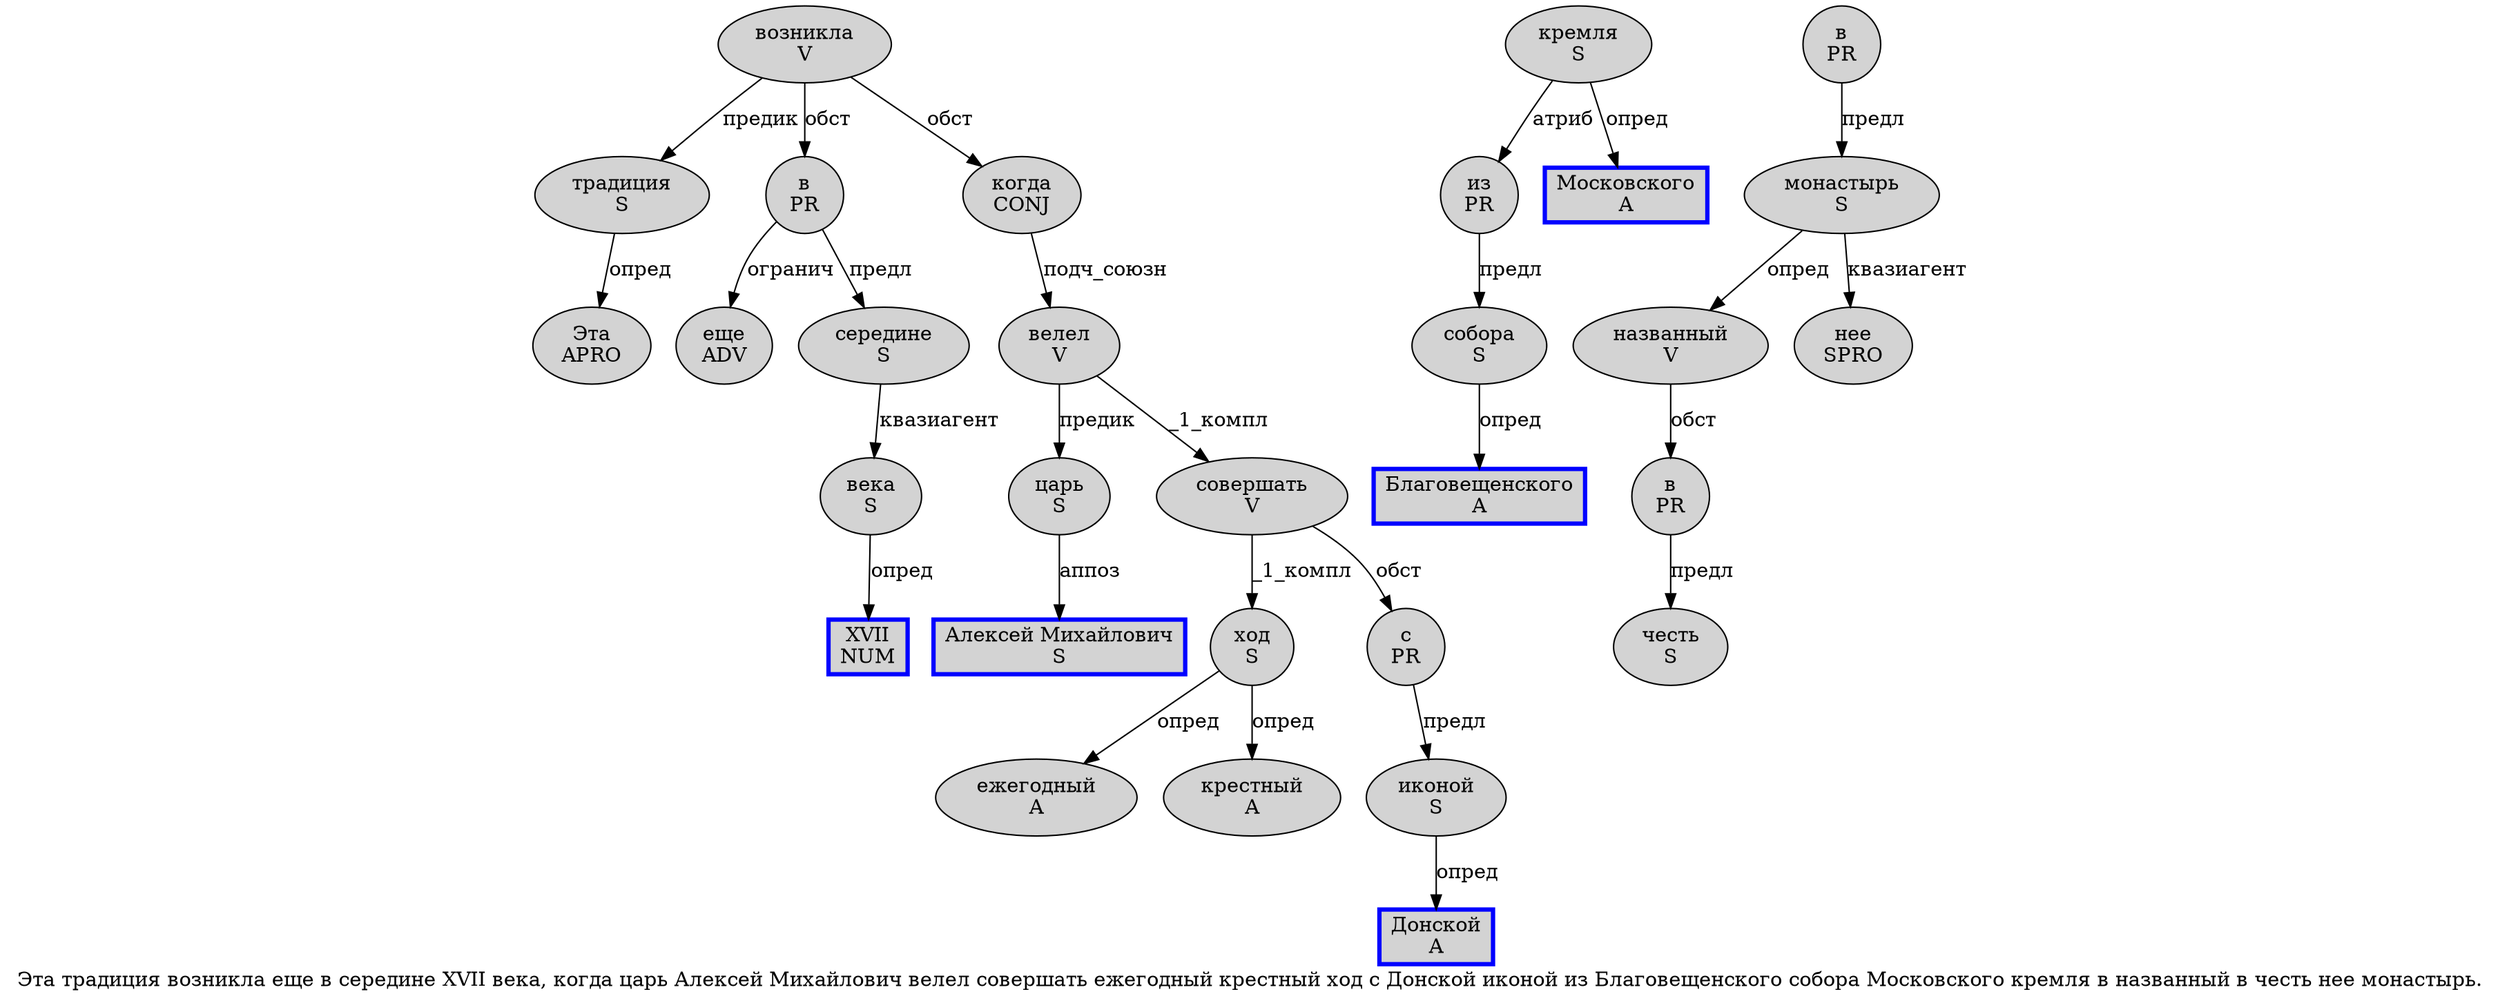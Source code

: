 digraph SENTENCE_927 {
	graph [label="Эта традиция возникла еще в середине XVII века, когда царь Алексей Михайлович велел совершать ежегодный крестный ход с Донской иконой из Благовещенского собора Московского кремля в названный в честь нее монастырь."]
	node [style=filled]
		0 [label="Эта
APRO" color="" fillcolor=lightgray penwidth=1 shape=ellipse]
		1 [label="традиция
S" color="" fillcolor=lightgray penwidth=1 shape=ellipse]
		2 [label="возникла
V" color="" fillcolor=lightgray penwidth=1 shape=ellipse]
		3 [label="еще
ADV" color="" fillcolor=lightgray penwidth=1 shape=ellipse]
		4 [label="в
PR" color="" fillcolor=lightgray penwidth=1 shape=ellipse]
		5 [label="середине
S" color="" fillcolor=lightgray penwidth=1 shape=ellipse]
		6 [label="XVII
NUM" color=blue fillcolor=lightgray penwidth=3 shape=box]
		7 [label="века
S" color="" fillcolor=lightgray penwidth=1 shape=ellipse]
		9 [label="когда
CONJ" color="" fillcolor=lightgray penwidth=1 shape=ellipse]
		10 [label="царь
S" color="" fillcolor=lightgray penwidth=1 shape=ellipse]
		11 [label="Алексей Михайлович
S" color=blue fillcolor=lightgray penwidth=3 shape=box]
		12 [label="велел
V" color="" fillcolor=lightgray penwidth=1 shape=ellipse]
		13 [label="совершать
V" color="" fillcolor=lightgray penwidth=1 shape=ellipse]
		14 [label="ежегодный
A" color="" fillcolor=lightgray penwidth=1 shape=ellipse]
		15 [label="крестный
A" color="" fillcolor=lightgray penwidth=1 shape=ellipse]
		16 [label="ход
S" color="" fillcolor=lightgray penwidth=1 shape=ellipse]
		17 [label="с
PR" color="" fillcolor=lightgray penwidth=1 shape=ellipse]
		18 [label="Донской
A" color=blue fillcolor=lightgray penwidth=3 shape=box]
		19 [label="иконой
S" color="" fillcolor=lightgray penwidth=1 shape=ellipse]
		20 [label="из
PR" color="" fillcolor=lightgray penwidth=1 shape=ellipse]
		21 [label="Благовещенского
A" color=blue fillcolor=lightgray penwidth=3 shape=box]
		22 [label="собора
S" color="" fillcolor=lightgray penwidth=1 shape=ellipse]
		23 [label="Московского
A" color=blue fillcolor=lightgray penwidth=3 shape=box]
		24 [label="кремля
S" color="" fillcolor=lightgray penwidth=1 shape=ellipse]
		25 [label="в
PR" color="" fillcolor=lightgray penwidth=1 shape=ellipse]
		26 [label="названный
V" color="" fillcolor=lightgray penwidth=1 shape=ellipse]
		27 [label="в
PR" color="" fillcolor=lightgray penwidth=1 shape=ellipse]
		28 [label="честь
S" color="" fillcolor=lightgray penwidth=1 shape=ellipse]
		29 [label="нее
SPRO" color="" fillcolor=lightgray penwidth=1 shape=ellipse]
		30 [label="монастырь
S" color="" fillcolor=lightgray penwidth=1 shape=ellipse]
			9 -> 12 [label="подч_союзн"]
			13 -> 16 [label="_1_компл"]
			13 -> 17 [label="обст"]
			10 -> 11 [label="аппоз"]
			12 -> 10 [label="предик"]
			12 -> 13 [label="_1_компл"]
			7 -> 6 [label="опред"]
			1 -> 0 [label="опред"]
			25 -> 30 [label="предл"]
			2 -> 1 [label="предик"]
			2 -> 4 [label="обст"]
			2 -> 9 [label="обст"]
			16 -> 14 [label="опред"]
			16 -> 15 [label="опред"]
			4 -> 3 [label="огранич"]
			4 -> 5 [label="предл"]
			27 -> 28 [label="предл"]
			20 -> 22 [label="предл"]
			5 -> 7 [label="квазиагент"]
			22 -> 21 [label="опред"]
			26 -> 27 [label="обст"]
			24 -> 20 [label="атриб"]
			24 -> 23 [label="опред"]
			30 -> 26 [label="опред"]
			30 -> 29 [label="квазиагент"]
			17 -> 19 [label="предл"]
			19 -> 18 [label="опред"]
}